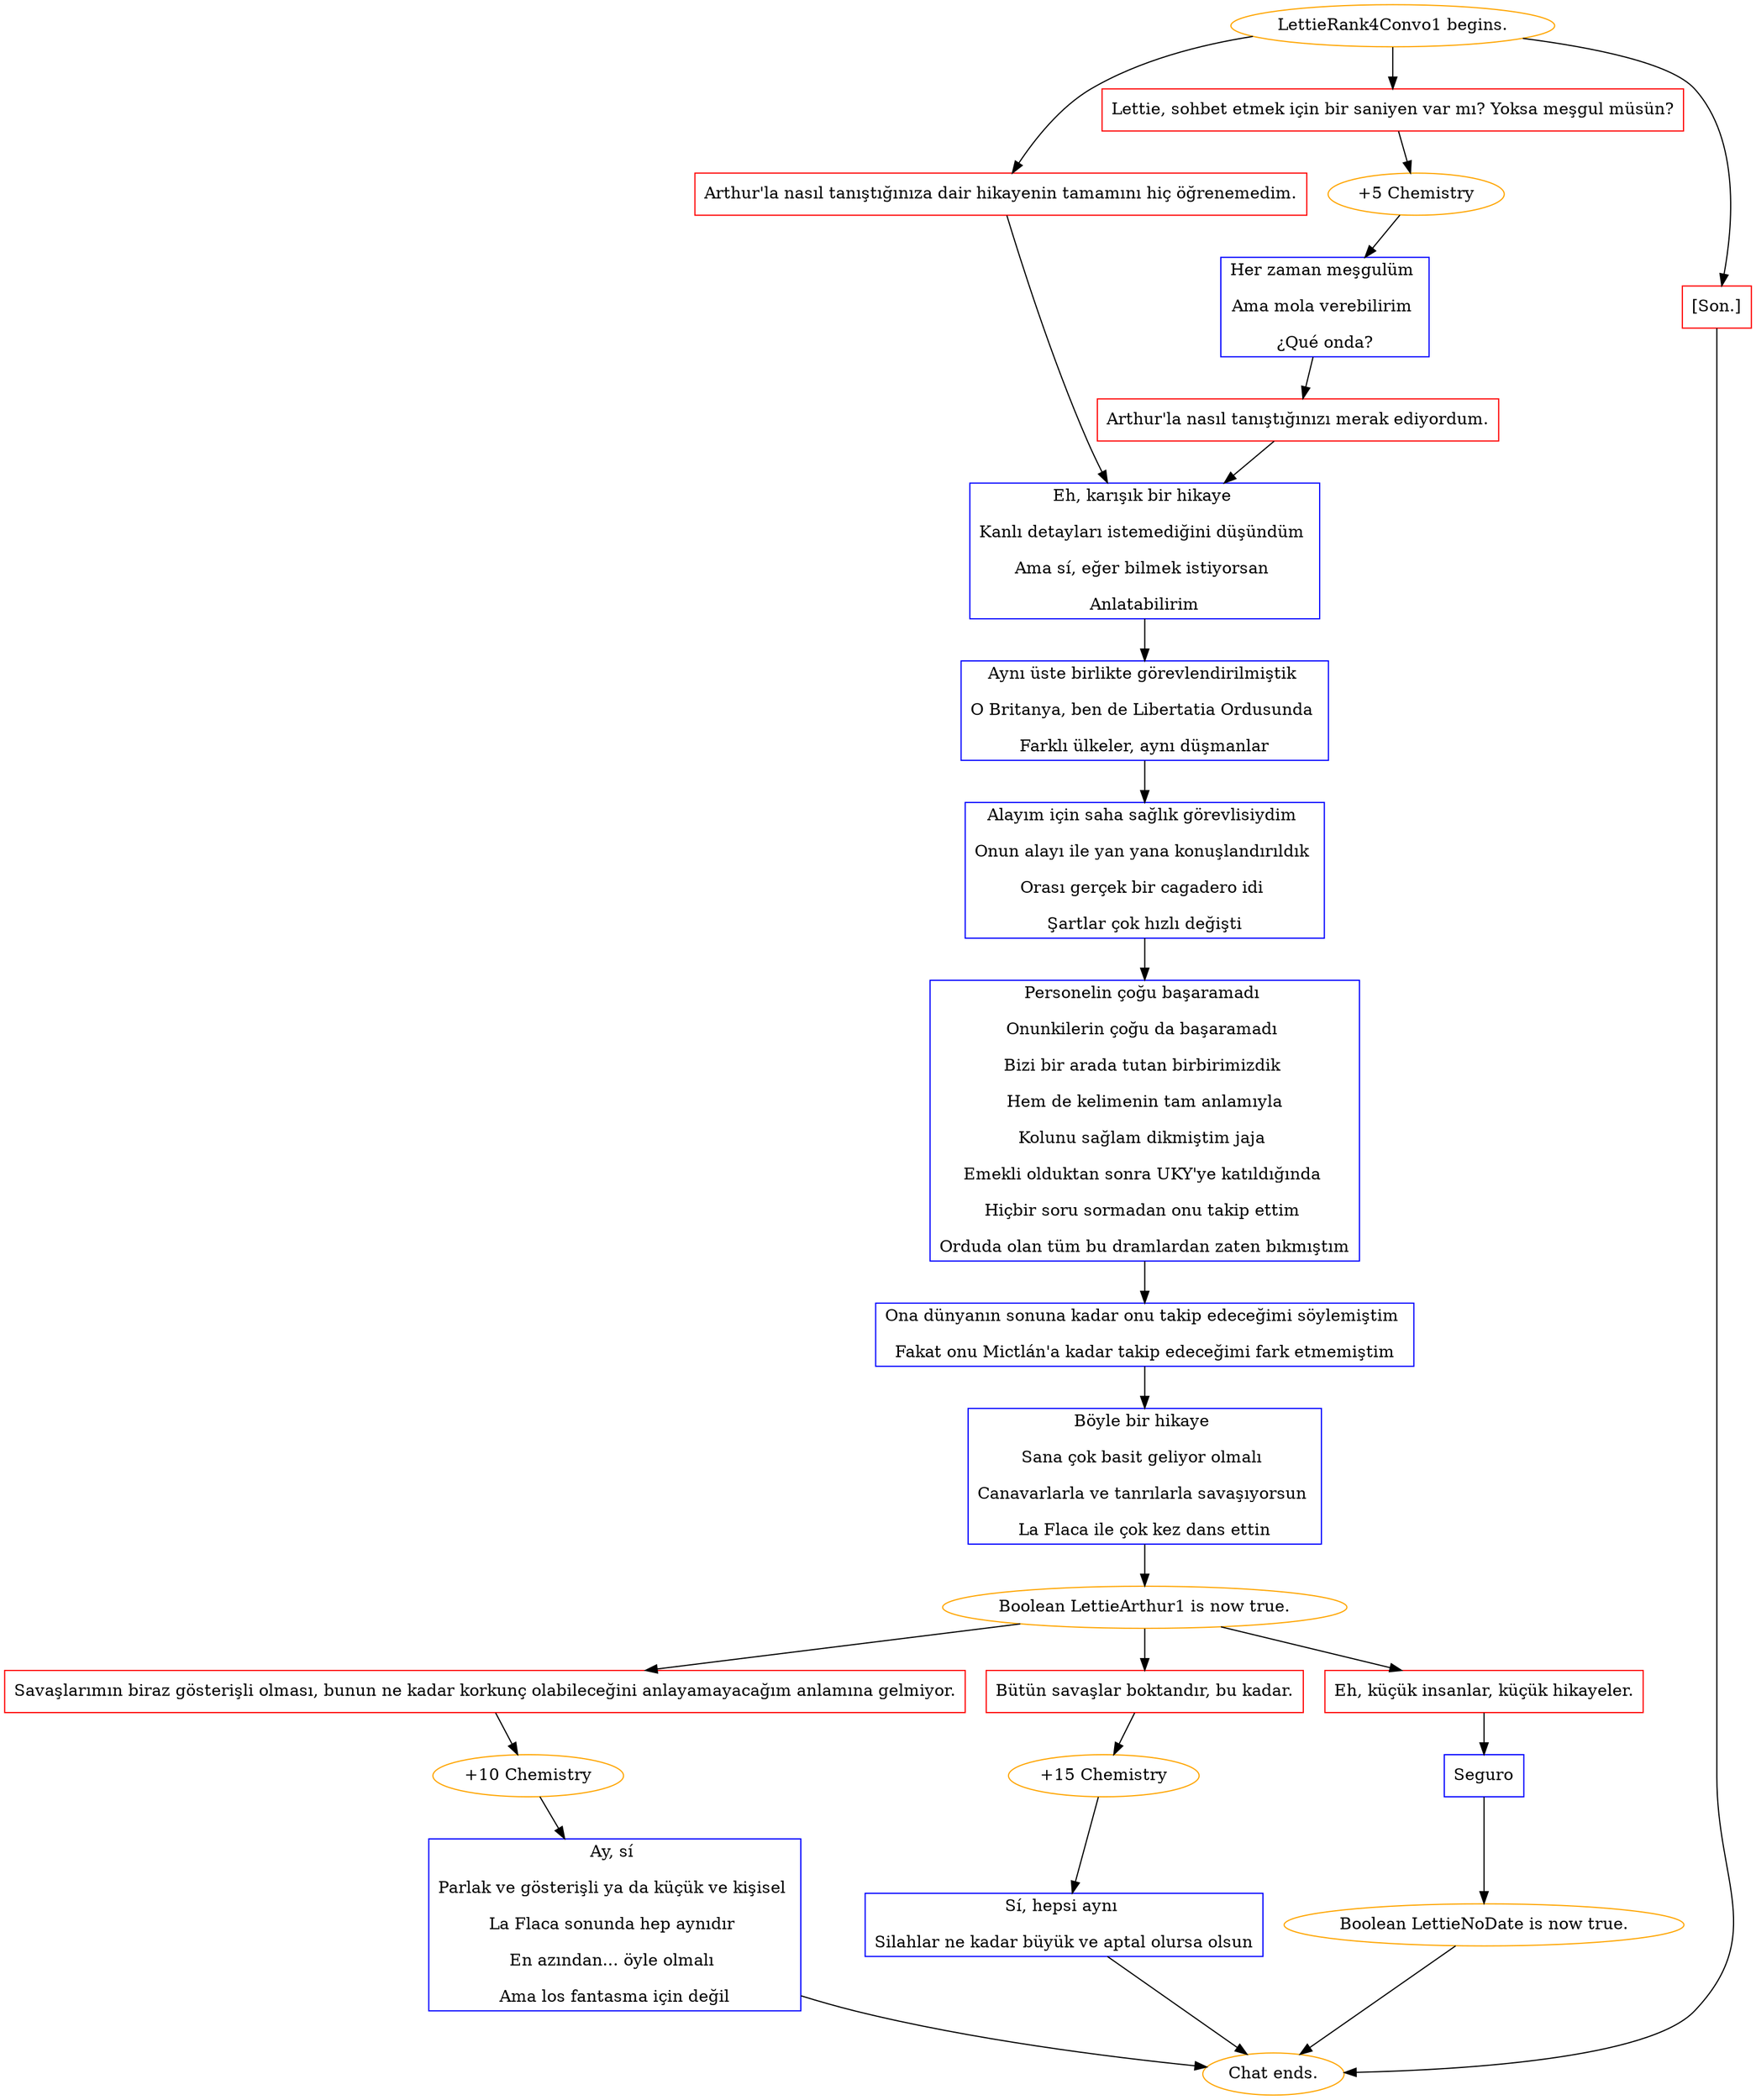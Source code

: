 digraph {
	"LettieRank4Convo1 begins." [color=orange];
		"LettieRank4Convo1 begins." -> j1566596888;
		"LettieRank4Convo1 begins." -> j2883367374;
		"LettieRank4Convo1 begins." -> j2025973576;
	j1566596888 [label="Arthur'la nasıl tanıştığınıza dair hikayenin tamamını hiç öğrenemedim.",shape=box,color=red];
		j1566596888 -> j1482642834;
	j2883367374 [label="Lettie, sohbet etmek için bir saniyen var mı? Yoksa meşgul müsün?",shape=box,color=red];
		j2883367374 -> j4092593178;
	j2025973576 [label="[Son.]",shape=box,color=red];
		j2025973576 -> "Chat ends.";
	j1482642834 [label="Eh, karışık bir hikaye 
Kanlı detayları istemediğini düşündüm 
Ama sí, eğer bilmek istiyorsan 
Anlatabilirim",shape=box,color=blue];
		j1482642834 -> j4184769724;
	j4092593178 [label="+5 Chemistry",color=orange];
		j4092593178 -> j2386562941;
	"Chat ends." [color=orange];
	j4184769724 [label="Aynı üste birlikte görevlendirilmiştik 
O Britanya, ben de Libertatia Ordusunda 
Farklı ülkeler, aynı düşmanlar",shape=box,color=blue];
		j4184769724 -> j1869172105;
	j2386562941 [label="Her zaman meşgulüm 
Ama mola verebilirim 
¿Qué onda?",shape=box,color=blue];
		j2386562941 -> j1191369696;
	j1869172105 [label="Alayım için saha sağlık görevlisiydim 
Onun alayı ile yan yana konuşlandırıldık 
Orası gerçek bir cagadero idi 
Şartlar çok hızlı değişti",shape=box,color=blue];
		j1869172105 -> j1935033910;
	j1191369696 [label="Arthur'la nasıl tanıştığınızı merak ediyordum.",shape=box,color=red];
		j1191369696 -> j1482642834;
	j1935033910 [label="Personelin çoğu başaramadı 
Onunkilerin çoğu da başaramadı 
Bizi bir arada tutan birbirimizdik 
Hem de kelimenin tam anlamıyla
Kolunu sağlam dikmiştim jaja 
Emekli olduktan sonra UKY'ye katıldığında 
Hiçbir soru sormadan onu takip ettim 
Orduda olan tüm bu dramlardan zaten bıkmıştım",shape=box,color=blue];
		j1935033910 -> j1149237387;
	j1149237387 [label="Ona dünyanın sonuna kadar onu takip edeceğimi söylemiştim 
Fakat onu Mictlán'a kadar takip edeceğimi fark etmemiştim",shape=box,color=blue];
		j1149237387 -> j277572361;
	j277572361 [label="Böyle bir hikaye 
Sana çok basit geliyor olmalı 
Canavarlarla ve tanrılarla savaşıyorsun 
La Flaca ile çok kez dans ettin",shape=box,color=blue];
		j277572361 -> j3207784194;
	j3207784194 [label="Boolean LettieArthur1 is now true.",color=orange];
		j3207784194 -> j2401516085;
		j3207784194 -> j3861825383;
		j3207784194 -> j2046822668;
	j2401516085 [label="Savaşlarımın biraz gösterişli olması, bunun ne kadar korkunç olabileceğini anlayamayacağım anlamına gelmiyor.",shape=box,color=red];
		j2401516085 -> j1976939795;
	j3861825383 [label="Bütün savaşlar boktandır, bu kadar.",shape=box,color=red];
		j3861825383 -> j1041537856;
	j2046822668 [label="Eh, küçük insanlar, küçük hikayeler.",shape=box,color=red];
		j2046822668 -> j4124326144;
	j1976939795 [label="+10 Chemistry",color=orange];
		j1976939795 -> j4135836465;
	j1041537856 [label="+15 Chemistry",color=orange];
		j1041537856 -> j2183625684;
	j4124326144 [label="Seguro",shape=box,color=blue];
		j4124326144 -> j2703113057;
	j4135836465 [label="Ay, sí 
Parlak ve gösterişli ya da küçük ve kişisel 
La Flaca sonunda hep aynıdır 
En azından... öyle olmalı 
Ama los fantasma için değil",shape=box,color=blue];
		j4135836465 -> "Chat ends.";
	j2183625684 [label="Sí, hepsi aynı 
Silahlar ne kadar büyük ve aptal olursa olsun",shape=box,color=blue];
		j2183625684 -> "Chat ends.";
	j2703113057 [label="Boolean LettieNoDate is now true.",color=orange];
		j2703113057 -> "Chat ends.";
}